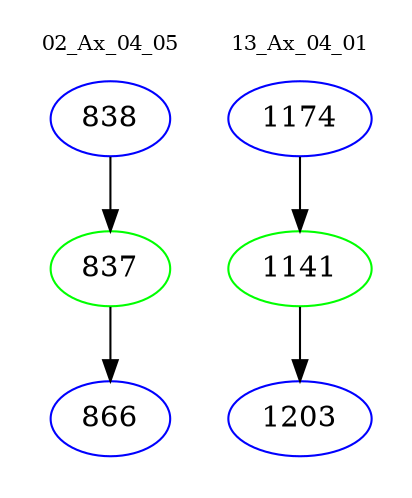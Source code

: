 digraph{
subgraph cluster_0 {
color = white
label = "02_Ax_04_05";
fontsize=10;
T0_838 [label="838", color="blue"]
T0_838 -> T0_837 [color="black"]
T0_837 [label="837", color="green"]
T0_837 -> T0_866 [color="black"]
T0_866 [label="866", color="blue"]
}
subgraph cluster_1 {
color = white
label = "13_Ax_04_01";
fontsize=10;
T1_1174 [label="1174", color="blue"]
T1_1174 -> T1_1141 [color="black"]
T1_1141 [label="1141", color="green"]
T1_1141 -> T1_1203 [color="black"]
T1_1203 [label="1203", color="blue"]
}
}
